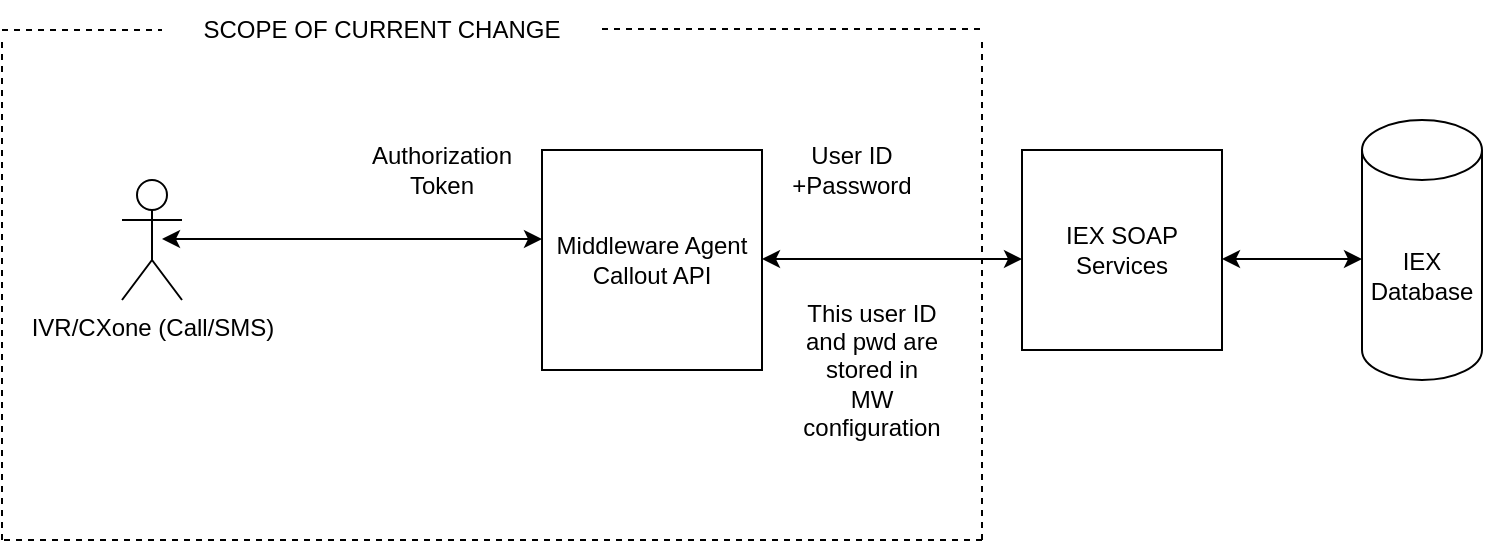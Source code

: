 <mxfile version="21.6.2" type="github">
  <diagram name="Page-1" id="S2DO4Dpq8Ne72N8rx3Cb">
    <mxGraphModel dx="794" dy="390" grid="1" gridSize="10" guides="1" tooltips="1" connect="1" arrows="1" fold="1" page="1" pageScale="1" pageWidth="850" pageHeight="1100" math="0" shadow="0">
      <root>
        <mxCell id="0" />
        <mxCell id="1" parent="0" />
        <mxCell id="ZE6NOK02QtIq8QPacqUB-1" value="IVR/CXone (Call/SMS)" style="shape=umlActor;verticalLabelPosition=bottom;verticalAlign=top;html=1;outlineConnect=0;" vertex="1" parent="1">
          <mxGeometry x="100" y="130" width="30" height="60" as="geometry" />
        </mxCell>
        <mxCell id="ZE6NOK02QtIq8QPacqUB-2" value="" style="endArrow=classic;startArrow=classic;html=1;rounded=0;" edge="1" parent="1">
          <mxGeometry width="50" height="50" relative="1" as="geometry">
            <mxPoint x="120" y="159.5" as="sourcePoint" />
            <mxPoint x="310" y="159.5" as="targetPoint" />
          </mxGeometry>
        </mxCell>
        <mxCell id="ZE6NOK02QtIq8QPacqUB-3" value="Authorization Token" style="text;html=1;strokeColor=none;fillColor=none;align=center;verticalAlign=middle;whiteSpace=wrap;rounded=0;" vertex="1" parent="1">
          <mxGeometry x="220" y="110" width="80" height="30" as="geometry" />
        </mxCell>
        <mxCell id="ZE6NOK02QtIq8QPacqUB-4" value="Middleware Agent Callout API" style="whiteSpace=wrap;html=1;aspect=fixed;" vertex="1" parent="1">
          <mxGeometry x="310" y="115" width="110" height="110" as="geometry" />
        </mxCell>
        <mxCell id="ZE6NOK02QtIq8QPacqUB-5" value="" style="endArrow=classic;startArrow=classic;html=1;rounded=0;" edge="1" parent="1">
          <mxGeometry width="50" height="50" relative="1" as="geometry">
            <mxPoint x="420" y="169.5" as="sourcePoint" />
            <mxPoint x="550" y="169.5" as="targetPoint" />
          </mxGeometry>
        </mxCell>
        <mxCell id="ZE6NOK02QtIq8QPacqUB-6" value="IEX SOAP Services" style="whiteSpace=wrap;html=1;aspect=fixed;" vertex="1" parent="1">
          <mxGeometry x="550" y="115" width="100" height="100" as="geometry" />
        </mxCell>
        <mxCell id="ZE6NOK02QtIq8QPacqUB-7" value="User ID +Password " style="text;html=1;strokeColor=none;fillColor=none;align=center;verticalAlign=middle;whiteSpace=wrap;rounded=0;" vertex="1" parent="1">
          <mxGeometry x="430" y="90" width="70" height="70" as="geometry" />
        </mxCell>
        <mxCell id="ZE6NOK02QtIq8QPacqUB-8" value="&lt;div&gt;This user ID&lt;/div&gt;&lt;div&gt;and pwd are stored in MW configuration&lt;br&gt;&lt;/div&gt;" style="text;html=1;strokeColor=none;fillColor=none;align=center;verticalAlign=middle;whiteSpace=wrap;rounded=0;" vertex="1" parent="1">
          <mxGeometry x="440" y="180" width="70" height="90" as="geometry" />
        </mxCell>
        <mxCell id="ZE6NOK02QtIq8QPacqUB-9" value="IEX Database" style="shape=cylinder3;whiteSpace=wrap;html=1;boundedLbl=1;backgroundOutline=1;size=15;" vertex="1" parent="1">
          <mxGeometry x="720" y="100" width="60" height="130" as="geometry" />
        </mxCell>
        <mxCell id="ZE6NOK02QtIq8QPacqUB-10" value="" style="endArrow=classic;startArrow=classic;html=1;rounded=0;entryX=0;entryY=0.5;entryDx=0;entryDy=0;entryPerimeter=0;" edge="1" parent="1">
          <mxGeometry width="50" height="50" relative="1" as="geometry">
            <mxPoint x="650" y="169.5" as="sourcePoint" />
            <mxPoint x="720" y="169.5" as="targetPoint" />
          </mxGeometry>
        </mxCell>
        <mxCell id="ZE6NOK02QtIq8QPacqUB-12" value="" style="endArrow=none;dashed=1;html=1;rounded=0;" edge="1" parent="1">
          <mxGeometry width="50" height="50" relative="1" as="geometry">
            <mxPoint x="530" y="310" as="sourcePoint" />
            <mxPoint x="40" y="310" as="targetPoint" />
          </mxGeometry>
        </mxCell>
        <mxCell id="ZE6NOK02QtIq8QPacqUB-13" value="" style="endArrow=none;dashed=1;html=1;rounded=0;" edge="1" parent="1">
          <mxGeometry width="50" height="50" relative="1" as="geometry">
            <mxPoint x="530" y="310" as="sourcePoint" />
            <mxPoint x="530" y="60" as="targetPoint" />
          </mxGeometry>
        </mxCell>
        <mxCell id="ZE6NOK02QtIq8QPacqUB-14" value="" style="endArrow=none;dashed=1;html=1;rounded=0;" edge="1" parent="1">
          <mxGeometry width="50" height="50" relative="1" as="geometry">
            <mxPoint x="40" y="310" as="sourcePoint" />
            <mxPoint x="40" y="60" as="targetPoint" />
          </mxGeometry>
        </mxCell>
        <mxCell id="ZE6NOK02QtIq8QPacqUB-15" value="" style="endArrow=none;dashed=1;html=1;rounded=0;" edge="1" parent="1" target="ZE6NOK02QtIq8QPacqUB-16">
          <mxGeometry width="50" height="50" relative="1" as="geometry">
            <mxPoint x="40" y="55" as="sourcePoint" />
            <mxPoint x="110" y="50" as="targetPoint" />
          </mxGeometry>
        </mxCell>
        <mxCell id="ZE6NOK02QtIq8QPacqUB-16" value="SCOPE OF CURRENT CHANGE" style="text;html=1;strokeColor=none;fillColor=none;align=center;verticalAlign=middle;whiteSpace=wrap;rounded=0;" vertex="1" parent="1">
          <mxGeometry x="120" y="40" width="220" height="30" as="geometry" />
        </mxCell>
        <mxCell id="ZE6NOK02QtIq8QPacqUB-17" value="" style="endArrow=none;dashed=1;html=1;rounded=0;" edge="1" parent="1">
          <mxGeometry width="50" height="50" relative="1" as="geometry">
            <mxPoint x="340" y="54.5" as="sourcePoint" />
            <mxPoint x="530" y="54.5" as="targetPoint" />
          </mxGeometry>
        </mxCell>
      </root>
    </mxGraphModel>
  </diagram>
</mxfile>
